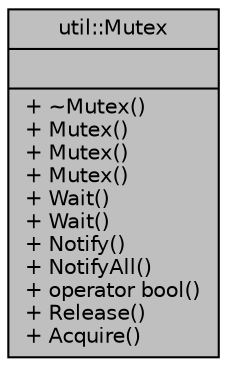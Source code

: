 digraph "util::Mutex"
{
  bgcolor="transparent";
  edge [fontname="Helvetica",fontsize="10",labelfontname="Helvetica",labelfontsize="10"];
  node [fontname="Helvetica",fontsize="10",shape=record];
  Node1 [label="{util::Mutex\n||+ ~Mutex()\l+ Mutex()\l+ Mutex()\l+ Mutex()\l+ Wait()\l+ Wait()\l+ Notify()\l+ NotifyAll()\l+ operator bool()\l+ Release()\l+ Acquire()\l}",height=0.2,width=0.4,color="black", fillcolor="grey75", style="filled" fontcolor="black"];
}
